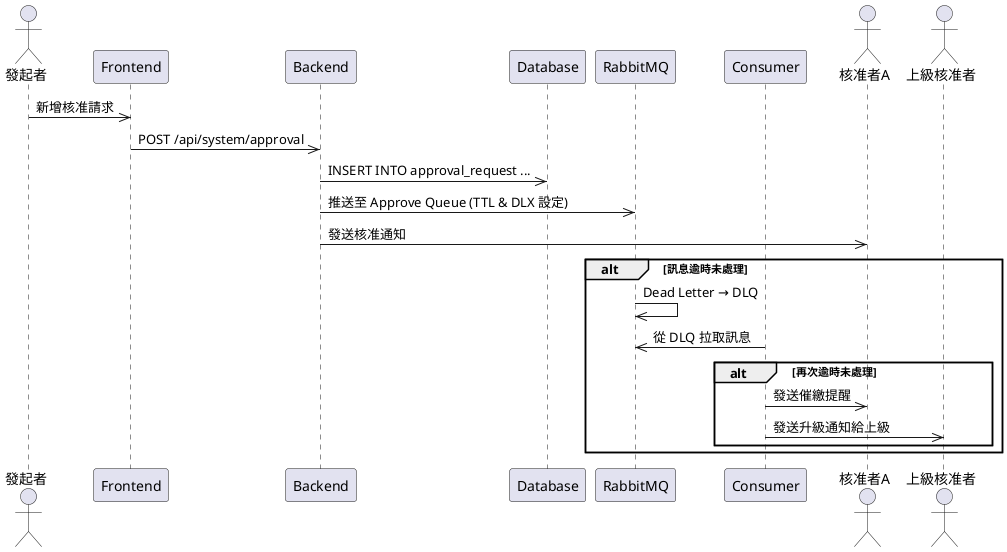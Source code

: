@startuml
actor User as "發起者"
participant Frontend
participant Backend
participant Database
participant RabbitMQ
participant Consumer
actor ReviewerA as "核准者A"
actor ReviewerB as "上級核准者"

User ->> Frontend: 新增核准請求
Frontend ->> Backend: POST /api/system/approval
Backend ->> Database: INSERT INTO approval_request ...
Backend ->> RabbitMQ: 推送至 Approve Queue (TTL & DLX 設定)
Backend ->> ReviewerA: 發送核准通知

alt 訊息逾時未處理
    RabbitMQ ->> RabbitMQ: Dead Letter → DLQ
    Consumer ->> RabbitMQ: 從 DLQ 拉取訊息
    alt 再次逾時未處理
        Consumer ->> ReviewerA: 發送催繳提醒
        Consumer ->> ReviewerB: 發送升級通知給上級
    end
end
@enduml
